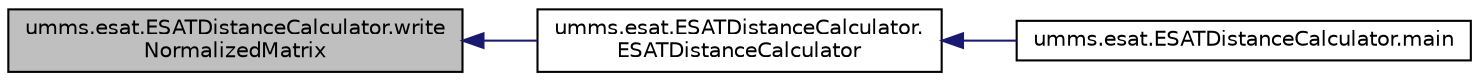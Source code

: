 digraph "umms.esat.ESATDistanceCalculator.writeNormalizedMatrix"
{
  edge [fontname="Helvetica",fontsize="10",labelfontname="Helvetica",labelfontsize="10"];
  node [fontname="Helvetica",fontsize="10",shape=record];
  rankdir="LR";
  Node1 [label="umms.esat.ESATDistanceCalculator.write\lNormalizedMatrix",height=0.2,width=0.4,color="black", fillcolor="grey75", style="filled" fontcolor="black"];
  Node1 -> Node2 [dir="back",color="midnightblue",fontsize="10",style="solid"];
  Node2 [label="umms.esat.ESATDistanceCalculator.\lESATDistanceCalculator",height=0.2,width=0.4,color="black", fillcolor="white", style="filled",URL="$classumms_1_1esat_1_1_e_s_a_t_distance_calculator.html#a37e6c5de3998706091a6aef23e96144e"];
  Node2 -> Node3 [dir="back",color="midnightblue",fontsize="10",style="solid"];
  Node3 [label="umms.esat.ESATDistanceCalculator.main",height=0.2,width=0.4,color="black", fillcolor="white", style="filled",URL="$classumms_1_1esat_1_1_e_s_a_t_distance_calculator.html#a0ce2ea3dc1e213a0f7fbd3c6dc558e21"];
}
